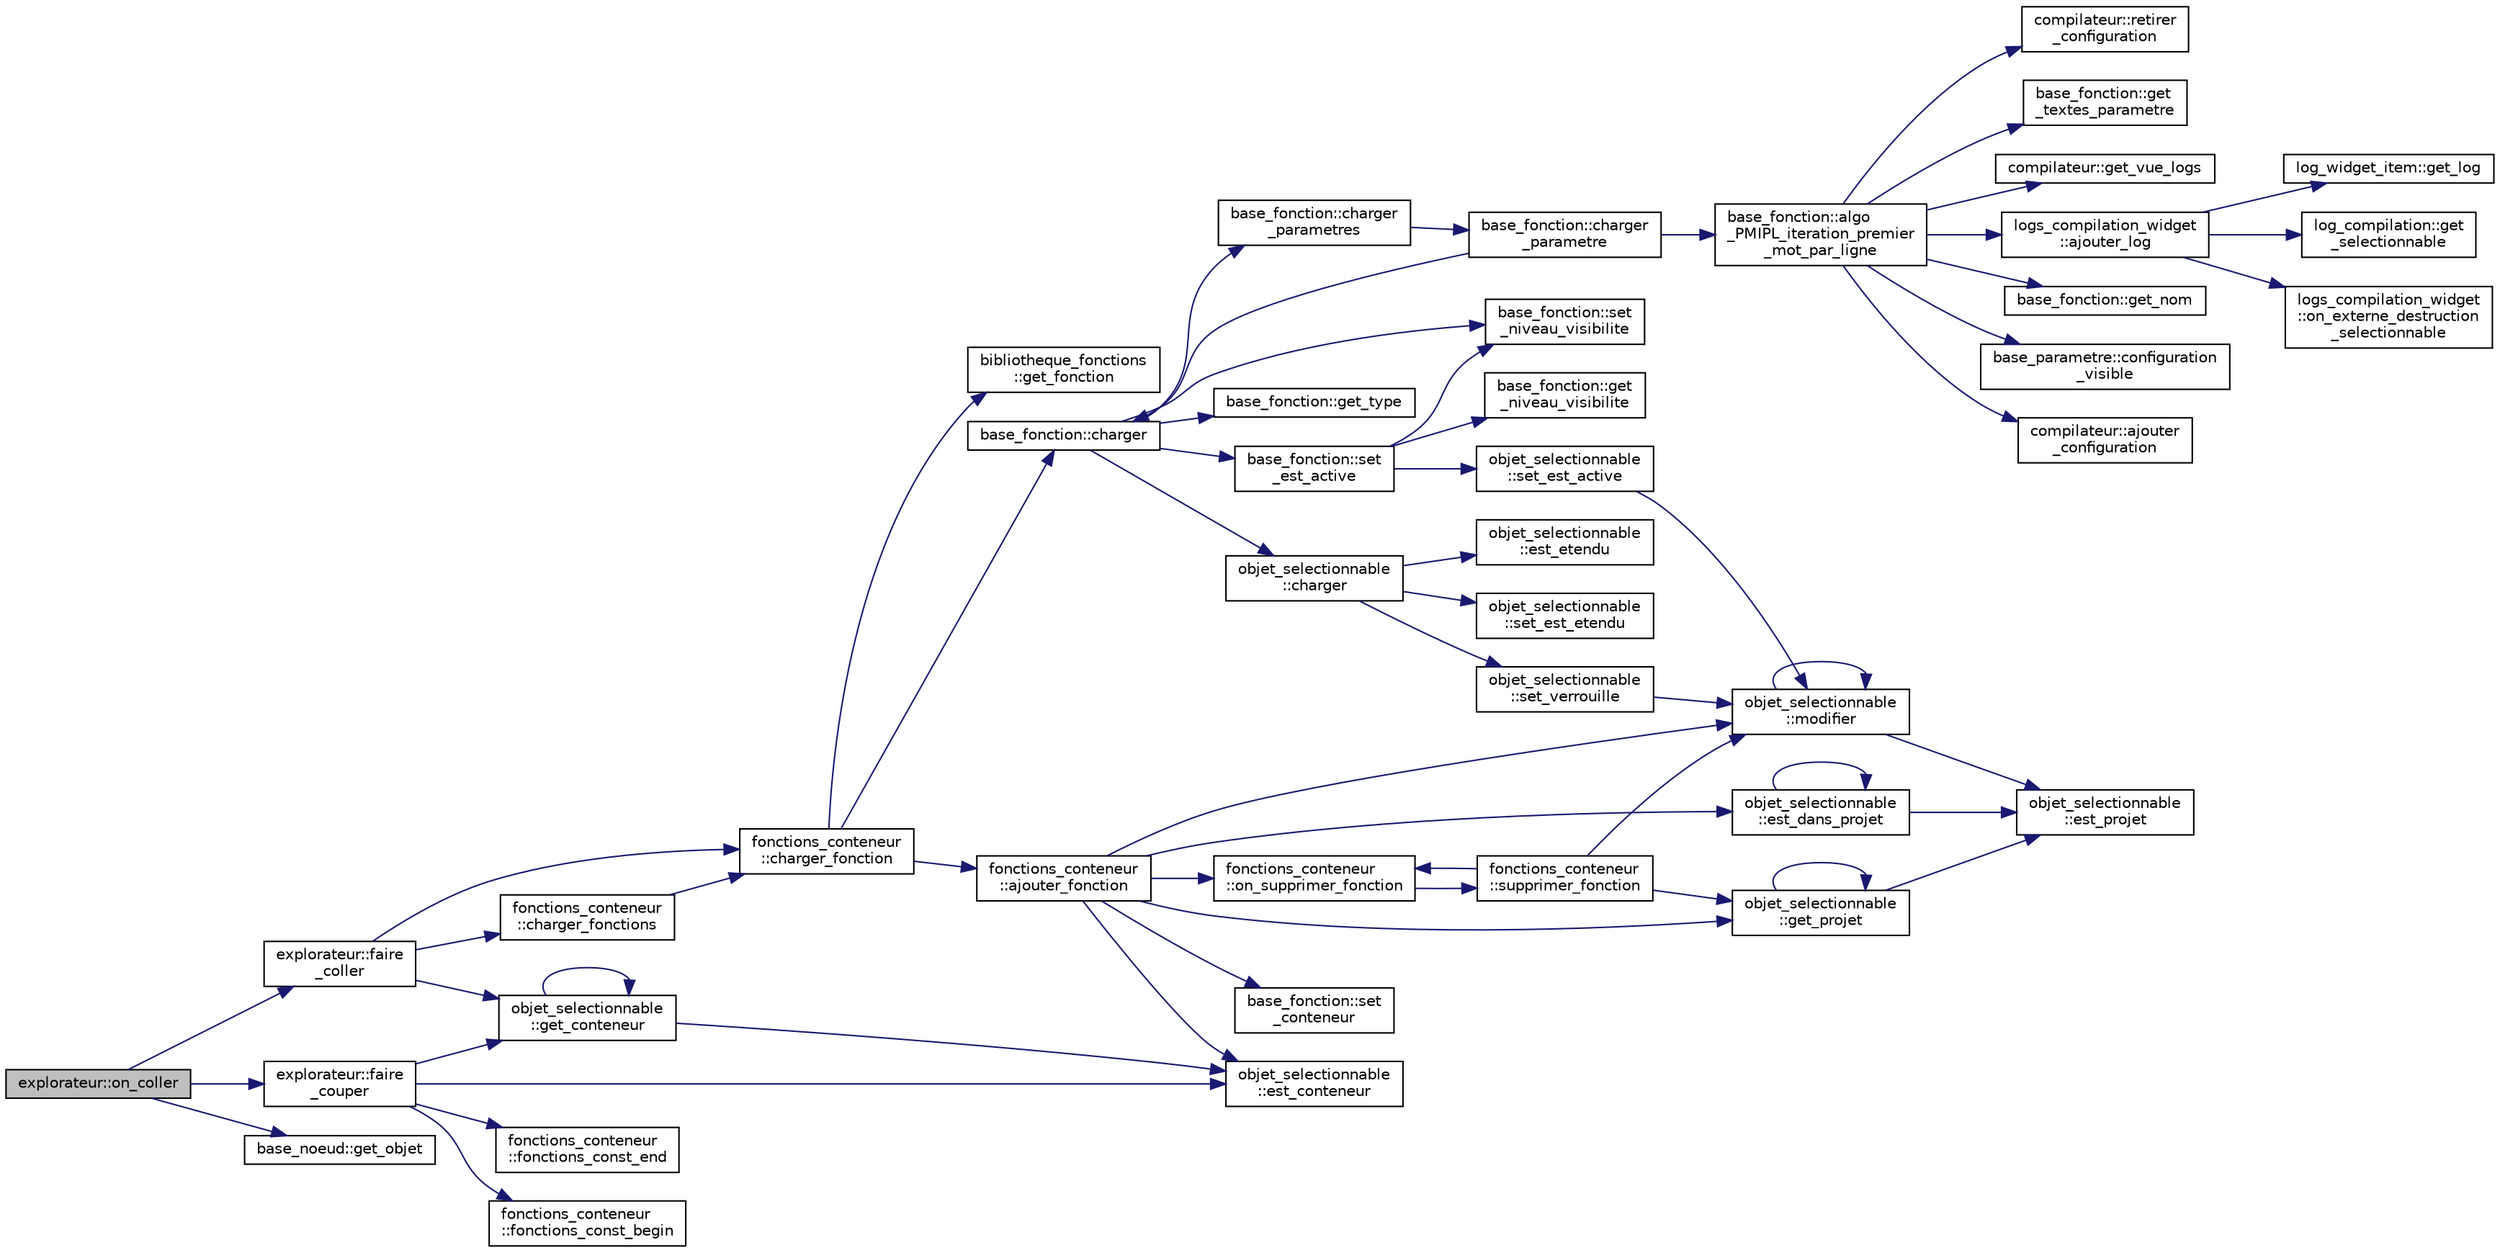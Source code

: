 digraph "explorateur::on_coller"
{
  edge [fontname="Helvetica",fontsize="10",labelfontname="Helvetica",labelfontsize="10"];
  node [fontname="Helvetica",fontsize="10",shape=record];
  rankdir="LR";
  Node773 [label="explorateur::on_coller",height=0.2,width=0.4,color="black", fillcolor="grey75", style="filled", fontcolor="black"];
  Node773 -> Node774 [color="midnightblue",fontsize="10",style="solid",fontname="Helvetica"];
  Node774 [label="explorateur::faire\l_couper",height=0.2,width=0.4,color="black", fillcolor="white", style="filled",URL="$classexplorateur.html#a3ed6f16c0e32b2eb1750e59feacb52b0"];
  Node774 -> Node775 [color="midnightblue",fontsize="10",style="solid",fontname="Helvetica"];
  Node775 [label="objet_selectionnable\l::est_conteneur",height=0.2,width=0.4,color="black", fillcolor="white", style="filled",URL="$classobjet__selectionnable.html#a2c6b5b342b5f3a9f48893f793f935e0f"];
  Node774 -> Node776 [color="midnightblue",fontsize="10",style="solid",fontname="Helvetica"];
  Node776 [label="objet_selectionnable\l::get_conteneur",height=0.2,width=0.4,color="black", fillcolor="white", style="filled",URL="$classobjet__selectionnable.html#ab809d020155b7fec48ff3adbe15c9b65"];
  Node776 -> Node775 [color="midnightblue",fontsize="10",style="solid",fontname="Helvetica"];
  Node776 -> Node776 [color="midnightblue",fontsize="10",style="solid",fontname="Helvetica"];
  Node774 -> Node777 [color="midnightblue",fontsize="10",style="solid",fontname="Helvetica"];
  Node777 [label="fonctions_conteneur\l::fonctions_const_begin",height=0.2,width=0.4,color="black", fillcolor="white", style="filled",URL="$classfonctions__conteneur.html#a644a9b41a4edf55ab2c26d18453406a4"];
  Node774 -> Node778 [color="midnightblue",fontsize="10",style="solid",fontname="Helvetica"];
  Node778 [label="fonctions_conteneur\l::fonctions_const_end",height=0.2,width=0.4,color="black", fillcolor="white", style="filled",URL="$classfonctions__conteneur.html#a16bb282bc668c02c0cf9a37864f99b44"];
  Node773 -> Node779 [color="midnightblue",fontsize="10",style="solid",fontname="Helvetica"];
  Node779 [label="explorateur::faire\l_coller",height=0.2,width=0.4,color="black", fillcolor="white", style="filled",URL="$classexplorateur.html#aacc4e1d3c87901d284230bdd1bbb4c26"];
  Node779 -> Node776 [color="midnightblue",fontsize="10",style="solid",fontname="Helvetica"];
  Node779 -> Node780 [color="midnightblue",fontsize="10",style="solid",fontname="Helvetica"];
  Node780 [label="fonctions_conteneur\l::charger_fonctions",height=0.2,width=0.4,color="black", fillcolor="white", style="filled",URL="$classfonctions__conteneur.html#aeb43e1fd3929d565f33b34db7ce8c583"];
  Node780 -> Node781 [color="midnightblue",fontsize="10",style="solid",fontname="Helvetica"];
  Node781 [label="fonctions_conteneur\l::charger_fonction",height=0.2,width=0.4,color="black", fillcolor="white", style="filled",URL="$classfonctions__conteneur.html#a2e241972228c75c5550287bd0fa6501e"];
  Node781 -> Node782 [color="midnightblue",fontsize="10",style="solid",fontname="Helvetica"];
  Node782 [label="bibliotheque_fonctions\l::get_fonction",height=0.2,width=0.4,color="black", fillcolor="white", style="filled",URL="$classbibliotheque__fonctions.html#a97e2db5603fe4267df7ace47f110b6e0"];
  Node781 -> Node783 [color="midnightblue",fontsize="10",style="solid",fontname="Helvetica"];
  Node783 [label="base_fonction::charger",height=0.2,width=0.4,color="black", fillcolor="white", style="filled",URL="$classbase__fonction.html#a693965131515a05876dd55562cba2757"];
  Node783 -> Node784 [color="midnightblue",fontsize="10",style="solid",fontname="Helvetica"];
  Node784 [label="base_fonction::set\l_niveau_visibilite",height=0.2,width=0.4,color="black", fillcolor="white", style="filled",URL="$classbase__fonction.html#aac434731c9e5d95398d3baae6c74d447"];
  Node783 -> Node785 [color="midnightblue",fontsize="10",style="solid",fontname="Helvetica"];
  Node785 [label="base_fonction::set\l_est_active",height=0.2,width=0.4,color="black", fillcolor="white", style="filled",URL="$classbase__fonction.html#a58252a04c7afea216c29d13132b0d6a2"];
  Node785 -> Node786 [color="midnightblue",fontsize="10",style="solid",fontname="Helvetica"];
  Node786 [label="base_fonction::get\l_niveau_visibilite",height=0.2,width=0.4,color="black", fillcolor="white", style="filled",URL="$classbase__fonction.html#aad1c92b3ed0b589ba58323132ab4aae7"];
  Node785 -> Node784 [color="midnightblue",fontsize="10",style="solid",fontname="Helvetica"];
  Node785 -> Node787 [color="midnightblue",fontsize="10",style="solid",fontname="Helvetica"];
  Node787 [label="objet_selectionnable\l::set_est_active",height=0.2,width=0.4,color="black", fillcolor="white", style="filled",URL="$classobjet__selectionnable.html#acb1bf63e061079a402c929ce346b0b22"];
  Node787 -> Node788 [color="midnightblue",fontsize="10",style="solid",fontname="Helvetica"];
  Node788 [label="objet_selectionnable\l::modifier",height=0.2,width=0.4,color="black", fillcolor="white", style="filled",URL="$classobjet__selectionnable.html#a9f76b8e89231a79c3fc840af874bd868"];
  Node788 -> Node789 [color="midnightblue",fontsize="10",style="solid",fontname="Helvetica"];
  Node789 [label="objet_selectionnable\l::est_projet",height=0.2,width=0.4,color="black", fillcolor="white", style="filled",URL="$classobjet__selectionnable.html#a49ea1a29523e46f099896477a2b43eaa"];
  Node788 -> Node788 [color="midnightblue",fontsize="10",style="solid",fontname="Helvetica"];
  Node783 -> Node790 [color="midnightblue",fontsize="10",style="solid",fontname="Helvetica"];
  Node790 [label="base_fonction::get_type",height=0.2,width=0.4,color="black", fillcolor="white", style="filled",URL="$classbase__fonction.html#a8ed620b54f5ef377c2593952eafd6ad9",tooltip="Retourne le type de la fonction. "];
  Node783 -> Node791 [color="midnightblue",fontsize="10",style="solid",fontname="Helvetica"];
  Node791 [label="objet_selectionnable\l::charger",height=0.2,width=0.4,color="black", fillcolor="white", style="filled",URL="$classobjet__selectionnable.html#a8f3ce3c0cf4e85da9115b7517f9e0e2d"];
  Node791 -> Node792 [color="midnightblue",fontsize="10",style="solid",fontname="Helvetica"];
  Node792 [label="objet_selectionnable\l::est_etendu",height=0.2,width=0.4,color="black", fillcolor="white", style="filled",URL="$classobjet__selectionnable.html#af1e714963d861a9895ff590531396707"];
  Node791 -> Node793 [color="midnightblue",fontsize="10",style="solid",fontname="Helvetica"];
  Node793 [label="objet_selectionnable\l::set_est_etendu",height=0.2,width=0.4,color="black", fillcolor="white", style="filled",URL="$classobjet__selectionnable.html#aafef1c588ce9d5f7956c321799986b9b"];
  Node791 -> Node794 [color="midnightblue",fontsize="10",style="solid",fontname="Helvetica"];
  Node794 [label="objet_selectionnable\l::set_verrouille",height=0.2,width=0.4,color="black", fillcolor="white", style="filled",URL="$classobjet__selectionnable.html#a5d39343f43293805a0b60e8520687d87"];
  Node794 -> Node788 [color="midnightblue",fontsize="10",style="solid",fontname="Helvetica"];
  Node783 -> Node795 [color="midnightblue",fontsize="10",style="solid",fontname="Helvetica"];
  Node795 [label="base_fonction::charger\l_parametres",height=0.2,width=0.4,color="black", fillcolor="white", style="filled",URL="$classbase__fonction.html#a96c37e73c9822d7e9b483ce5fa37bd16"];
  Node795 -> Node796 [color="midnightblue",fontsize="10",style="solid",fontname="Helvetica"];
  Node796 [label="base_fonction::charger\l_parametre",height=0.2,width=0.4,color="black", fillcolor="white", style="filled",URL="$classbase__fonction.html#a46971e37a472f45a8031be6e8aec15f2"];
  Node796 -> Node783 [color="midnightblue",fontsize="10",style="solid",fontname="Helvetica"];
  Node796 -> Node797 [color="midnightblue",fontsize="10",style="solid",fontname="Helvetica"];
  Node797 [label="base_fonction::algo\l_PMIPL_iteration_premier\l_mot_par_ligne",height=0.2,width=0.4,color="black", fillcolor="white", style="filled",URL="$classbase__fonction.html#acd1952a5fbdbf240c596a53591948260",tooltip="Algorithme d&#39;exécution selon un parametre donné dans le cas : premier mot, itération de chaque ligne..."];
  Node797 -> Node798 [color="midnightblue",fontsize="10",style="solid",fontname="Helvetica"];
  Node798 [label="base_fonction::get\l_textes_parametre",height=0.2,width=0.4,color="black", fillcolor="white", style="filled",URL="$classbase__fonction.html#ab3e88cf042d00d3aaa21e6cdbe8dcadd"];
  Node797 -> Node799 [color="midnightblue",fontsize="10",style="solid",fontname="Helvetica"];
  Node799 [label="compilateur::get_vue_logs",height=0.2,width=0.4,color="black", fillcolor="white", style="filled",URL="$classcompilateur.html#a082b5dae21b0b539a159e180164a5f7c",tooltip="Accesseur du widget de la vue des logs. "];
  Node797 -> Node800 [color="midnightblue",fontsize="10",style="solid",fontname="Helvetica"];
  Node800 [label="logs_compilation_widget\l::ajouter_log",height=0.2,width=0.4,color="black", fillcolor="white", style="filled",URL="$classlogs__compilation__widget.html#a51fcc25d77ca9beafc2721d9c84f07a7"];
  Node800 -> Node801 [color="midnightblue",fontsize="10",style="solid",fontname="Helvetica"];
  Node801 [label="log_widget_item::get_log",height=0.2,width=0.4,color="black", fillcolor="white", style="filled",URL="$classlog__widget__item.html#a50885aa7f8b31392370fe1dafe982a62"];
  Node800 -> Node802 [color="midnightblue",fontsize="10",style="solid",fontname="Helvetica"];
  Node802 [label="log_compilation::get\l_selectionnable",height=0.2,width=0.4,color="black", fillcolor="white", style="filled",URL="$classlog__compilation.html#a33648aa43d6eac93335fbf032c581f67",tooltip="Accesseur de l&#39;objet associé. "];
  Node800 -> Node803 [color="midnightblue",fontsize="10",style="solid",fontname="Helvetica"];
  Node803 [label="logs_compilation_widget\l::on_externe_destruction\l_selectionnable",height=0.2,width=0.4,color="black", fillcolor="white", style="filled",URL="$classlogs__compilation__widget.html#aa1e59554cb81d84ad0cd4245b166b2df"];
  Node797 -> Node804 [color="midnightblue",fontsize="10",style="solid",fontname="Helvetica"];
  Node804 [label="base_fonction::get_nom",height=0.2,width=0.4,color="black", fillcolor="white", style="filled",URL="$classbase__fonction.html#aa184addbc0e71b3fd255b2f0b9e7c99e",tooltip="Retourne le nom de la fonction. "];
  Node797 -> Node805 [color="midnightblue",fontsize="10",style="solid",fontname="Helvetica"];
  Node805 [label="base_parametre::configuration\l_visible",height=0.2,width=0.4,color="black", fillcolor="white", style="filled",URL="$classbase__parametre.html#a76d6b70f40b18a33f0b0a56e85782a8d"];
  Node797 -> Node806 [color="midnightblue",fontsize="10",style="solid",fontname="Helvetica"];
  Node806 [label="compilateur::ajouter\l_configuration",height=0.2,width=0.4,color="black", fillcolor="white", style="filled",URL="$classcompilateur.html#accedd70b3a5d0cec2ce83fee43a7f160",tooltip="Ajoute une configuration à un couple (fonction, parametre). "];
  Node797 -> Node807 [color="midnightblue",fontsize="10",style="solid",fontname="Helvetica"];
  Node807 [label="compilateur::retirer\l_configuration",height=0.2,width=0.4,color="black", fillcolor="white", style="filled",URL="$classcompilateur.html#a3a044cc8ed2205d842ed8adadf090179",tooltip="Efface la configuration d&#39;un couple (fonction/parametre). "];
  Node781 -> Node808 [color="midnightblue",fontsize="10",style="solid",fontname="Helvetica"];
  Node808 [label="fonctions_conteneur\l::ajouter_fonction",height=0.2,width=0.4,color="black", fillcolor="white", style="filled",URL="$classfonctions__conteneur.html#a5498a158c4d4f16fc63e54809ce381d5"];
  Node808 -> Node809 [color="midnightblue",fontsize="10",style="solid",fontname="Helvetica"];
  Node809 [label="base_fonction::set\l_conteneur",height=0.2,width=0.4,color="black", fillcolor="white", style="filled",URL="$classbase__fonction.html#aa487a07ab1961bfbdf04ddd3c72b4d3c"];
  Node808 -> Node775 [color="midnightblue",fontsize="10",style="solid",fontname="Helvetica"];
  Node808 -> Node810 [color="midnightblue",fontsize="10",style="solid",fontname="Helvetica"];
  Node810 [label="fonctions_conteneur\l::on_supprimer_fonction",height=0.2,width=0.4,color="black", fillcolor="white", style="filled",URL="$classfonctions__conteneur.html#a138f2393529381205980123dff37d99e"];
  Node810 -> Node811 [color="midnightblue",fontsize="10",style="solid",fontname="Helvetica"];
  Node811 [label="fonctions_conteneur\l::supprimer_fonction",height=0.2,width=0.4,color="black", fillcolor="white", style="filled",URL="$classfonctions__conteneur.html#a807b51ba64dd85bb844c44cfe2d0f116"];
  Node811 -> Node810 [color="midnightblue",fontsize="10",style="solid",fontname="Helvetica"];
  Node811 -> Node812 [color="midnightblue",fontsize="10",style="solid",fontname="Helvetica"];
  Node812 [label="objet_selectionnable\l::get_projet",height=0.2,width=0.4,color="black", fillcolor="white", style="filled",URL="$classobjet__selectionnable.html#ab48a75e720955aebe27f720dfaa5e78e"];
  Node812 -> Node789 [color="midnightblue",fontsize="10",style="solid",fontname="Helvetica"];
  Node812 -> Node812 [color="midnightblue",fontsize="10",style="solid",fontname="Helvetica"];
  Node811 -> Node788 [color="midnightblue",fontsize="10",style="solid",fontname="Helvetica"];
  Node808 -> Node813 [color="midnightblue",fontsize="10",style="solid",fontname="Helvetica"];
  Node813 [label="objet_selectionnable\l::est_dans_projet",height=0.2,width=0.4,color="black", fillcolor="white", style="filled",URL="$classobjet__selectionnable.html#aab2318fe95dbe865acf0f021e8acaf2d"];
  Node813 -> Node789 [color="midnightblue",fontsize="10",style="solid",fontname="Helvetica"];
  Node813 -> Node813 [color="midnightblue",fontsize="10",style="solid",fontname="Helvetica"];
  Node808 -> Node812 [color="midnightblue",fontsize="10",style="solid",fontname="Helvetica"];
  Node808 -> Node788 [color="midnightblue",fontsize="10",style="solid",fontname="Helvetica"];
  Node779 -> Node781 [color="midnightblue",fontsize="10",style="solid",fontname="Helvetica"];
  Node773 -> Node814 [color="midnightblue",fontsize="10",style="solid",fontname="Helvetica"];
  Node814 [label="base_noeud::get_objet",height=0.2,width=0.4,color="black", fillcolor="white", style="filled",URL="$classbase__noeud.html#a762c999077b247ebf1d8c6dd83313ffd"];
}
